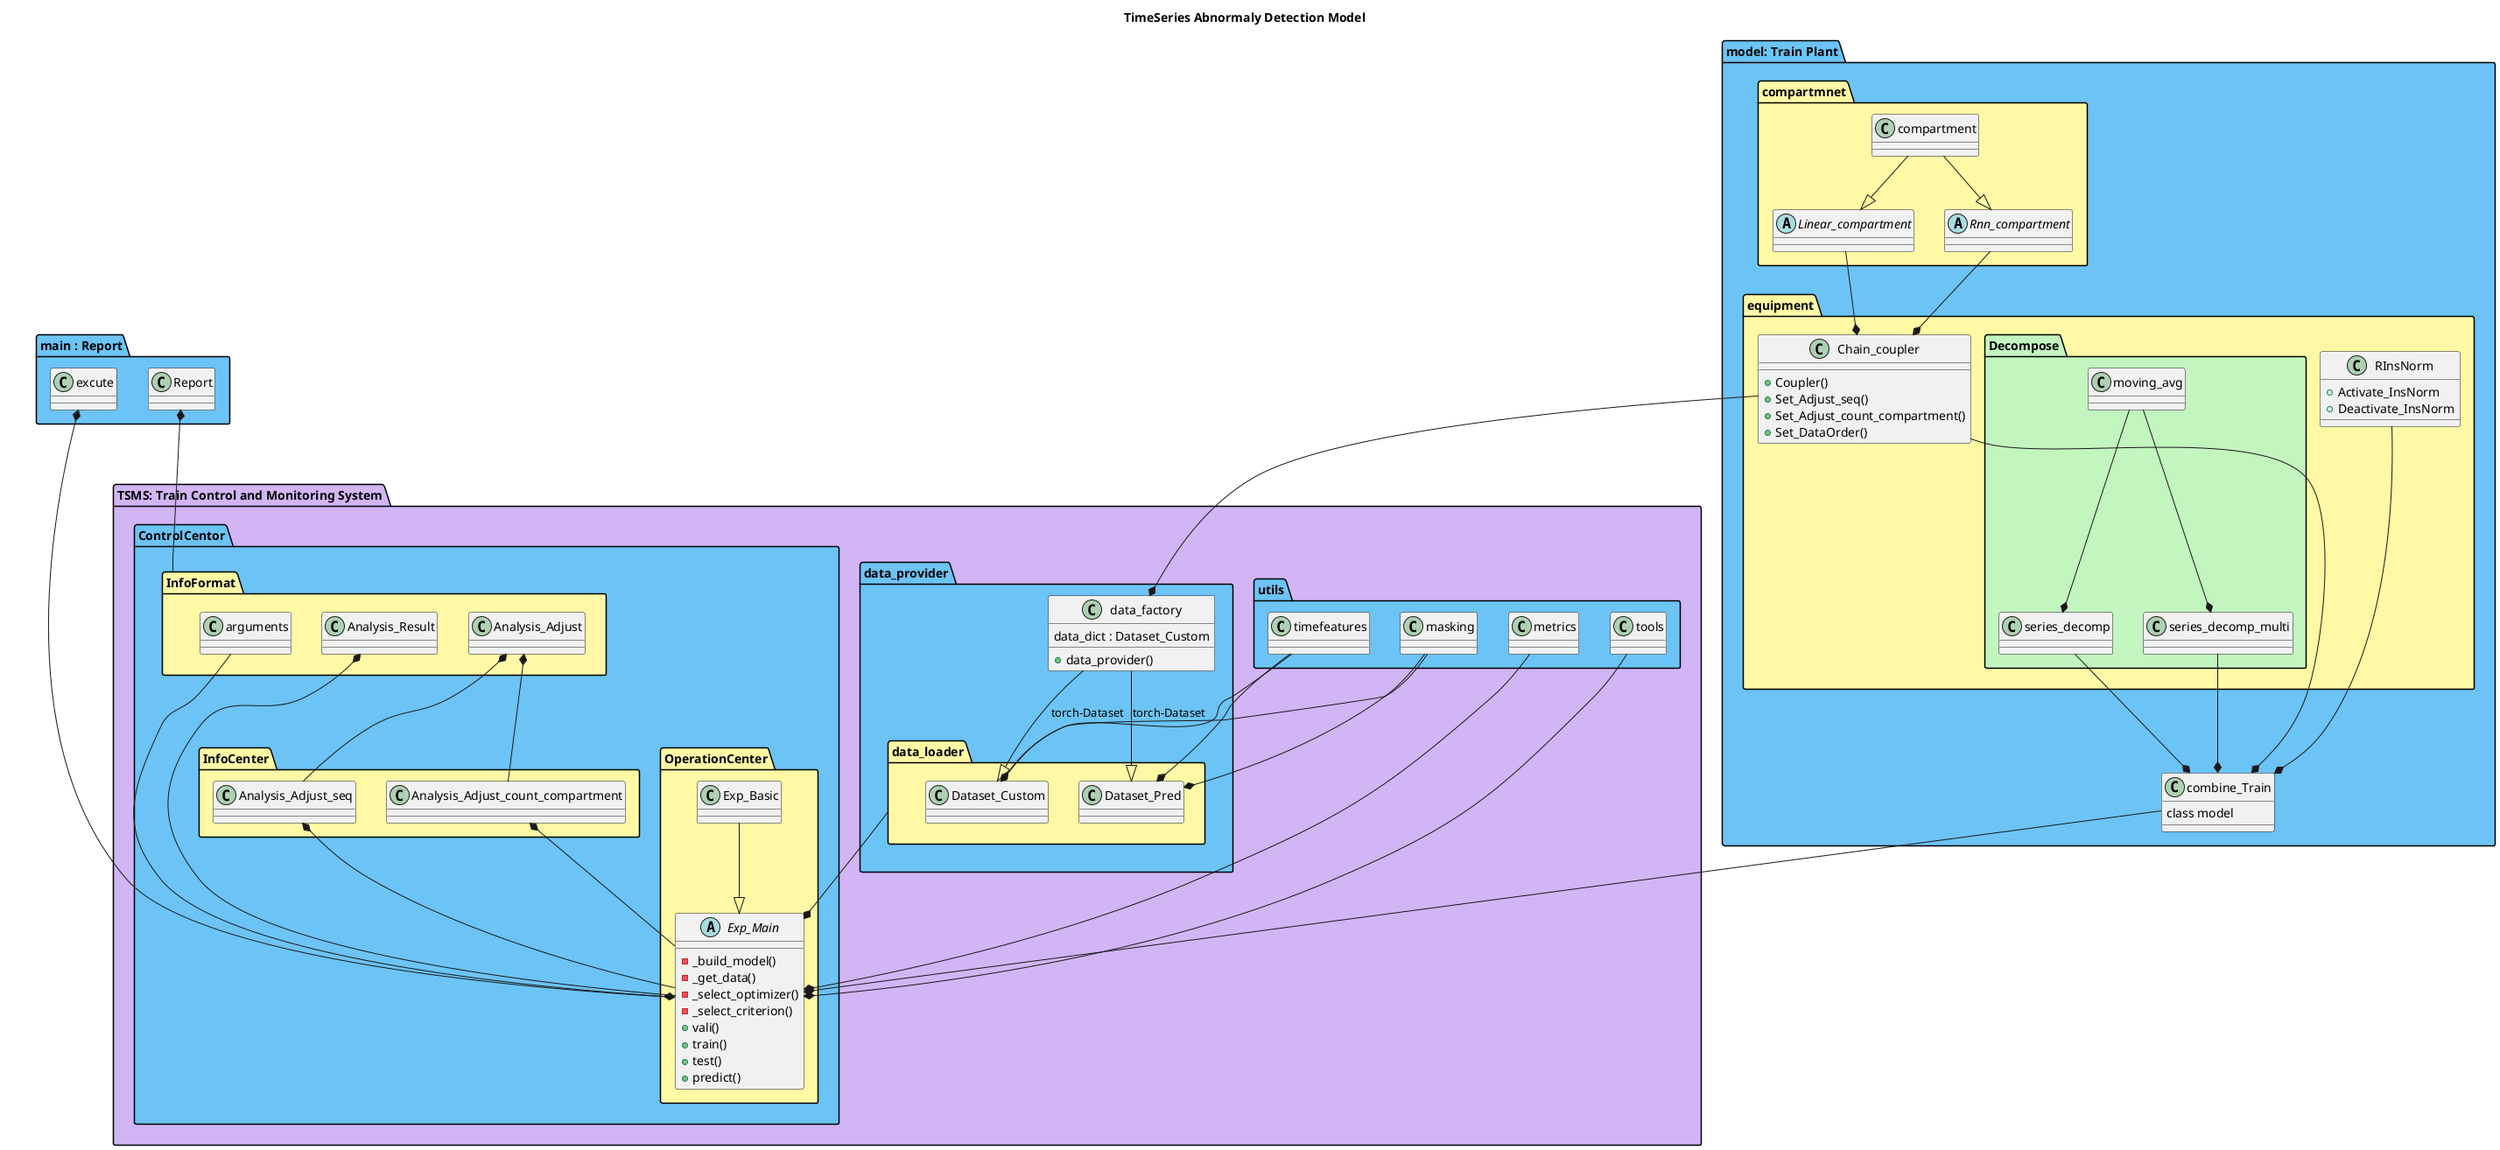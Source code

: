 
@startuml TS-Abnormaly-Detection

scale 1.0
title TimeSeries Abnormaly Detection Model

package "TSMS: Train Control and Monitoring System" #d1b5f5 {
    package "ControlCentor" #6cc3f5 {
        package "OperationCenter" #fff9a6 {
            class Exp_Basic
            abstract class Exp_Main {
                - _build_model()
                - _get_data()
                - _select_optimizer()
                - _select_criterion()
                +vali()
                +train()
                +test()
                +predict()
            }
            Exp_Basic --|> Exp_Main
        }
        package "InfoCenter" #fff9a6 {
            class Analysis_Adjust_seq
            class Analysis_Adjust_count_compartment
            Analysis_Adjust_seq *-- Exp_Main
            Analysis_Adjust_count_compartment *--Exp_Main
        }
        package "InfoFormat" #fff9a6 {
            class arguments
            class Analysis_Result
            class Analysis_Adjust

            arguments --* Exp_Main
            Analysis_Result *-- Exp_Main
            Analysis_Adjust *-- Analysis_Adjust_seq
            Analysis_Adjust *-- Analysis_Adjust_count_compartment
        }
    }

    package "utils" #6cc3f5 {
        class masking
        class metrics 
        class timefeatures 
        class tools

        metrics --* Exp_Main
        tools --* Exp_Main
    }
    package "data_provider" #6cc3f5 {
        class data_factory { 
            +data_provider()
            data_dict : Dataset_Custom
            } 
        package "data_loader" #fff9a6 {
            class Dataset_Custom
            class Dataset_Pred
        data_factory --|> Dataset_Custom : torch-Dataset
        data_factory --|> Dataset_Pred : torch-Dataset
        masking --* Dataset_Custom
        timefeatures --* Dataset_Custom
        masking --* Dataset_Pred
        timefeatures --* Dataset_Pred
        }
        data_loader --* Exp_Main
    }

}

package "model: Train Plant" #6cc3f5 {

    class combine_Train{
        class model
    }
    
    combine_Train --* Exp_Main

    package "compartmnet" #fff9a6 {
        class compartment
        abstract class Linear_compartment
        abstract class Rnn_compartment

        compartment --|> Linear_compartment
        compartment --|> Rnn_compartment

    }
    package "equipment" #fff9a6 {
        class Chain_coupler {
            + Coupler()
            + Set_Adjust_seq()
            + Set_Adjust_count_compartment()
            + Set_DataOrder()
        } 
        Linear_compartment --* Chain_coupler
        Rnn_compartment --* Chain_coupler
        Chain_coupler --* data_factory
        Chain_coupler --* combine_Train

        package "Decompose" #c3f5bf {
            class moving_avg{}
            class series_decomp{}
            class series_decomp_multi{}

            moving_avg --* series_decomp
            moving_avg --* series_decomp_multi
            series_decomp --* combine_Train
            series_decomp_multi --* combine_Train
        }
        class RInsNorm{
            +Activate_InsNorm
            +Deactivate_InsNorm
        }
        RInsNorm --* combine_Train
    }
}

package "main : Report" #6cc3f5 {
    class Report
    class excute

    excute *-- Exp_Main
    Report *-- InfoFormat

}

@enduml